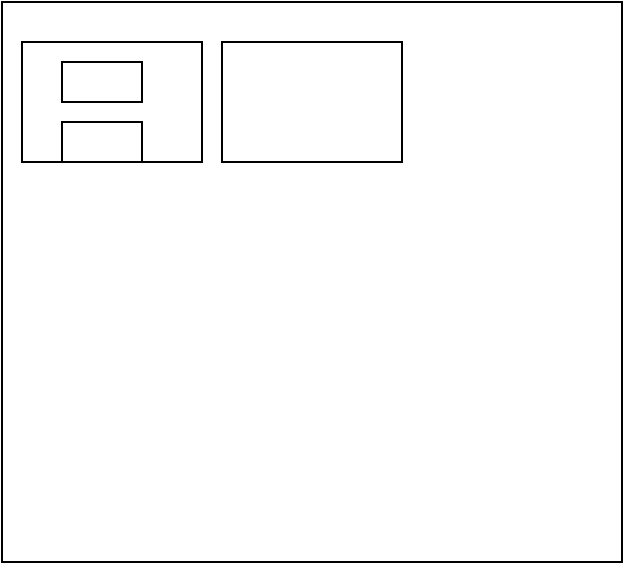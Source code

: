 <mxfile version="20.3.7" type="device"><diagram id="wvOVTq9SBzMA2bgU0XYb" name="Page-1"><mxGraphModel dx="782" dy="460" grid="1" gridSize="10" guides="1" tooltips="1" connect="1" arrows="1" fold="1" page="1" pageScale="1" pageWidth="850" pageHeight="1100" math="0" shadow="0"><root><mxCell id="0"/><mxCell id="1" parent="0"/><mxCell id="Gqp2Bg3wu4ltRupm74sO-1" value="" style="rounded=0;whiteSpace=wrap;html=1;" vertex="1" parent="1"><mxGeometry x="200" y="80" width="310" height="280" as="geometry"/></mxCell><mxCell id="Gqp2Bg3wu4ltRupm74sO-2" value="" style="rounded=0;whiteSpace=wrap;html=1;" vertex="1" parent="1"><mxGeometry x="210" y="100" width="90" height="60" as="geometry"/></mxCell><mxCell id="Gqp2Bg3wu4ltRupm74sO-3" value="" style="rounded=0;whiteSpace=wrap;html=1;" vertex="1" parent="1"><mxGeometry x="310" y="100" width="90" height="60" as="geometry"/></mxCell><mxCell id="Gqp2Bg3wu4ltRupm74sO-4" value="" style="rounded=0;whiteSpace=wrap;html=1;" vertex="1" parent="1"><mxGeometry x="230" y="110" width="40" height="20" as="geometry"/></mxCell><mxCell id="Gqp2Bg3wu4ltRupm74sO-5" value="" style="rounded=0;whiteSpace=wrap;html=1;" vertex="1" parent="1"><mxGeometry x="230" y="140" width="40" height="20" as="geometry"/></mxCell></root></mxGraphModel></diagram></mxfile>